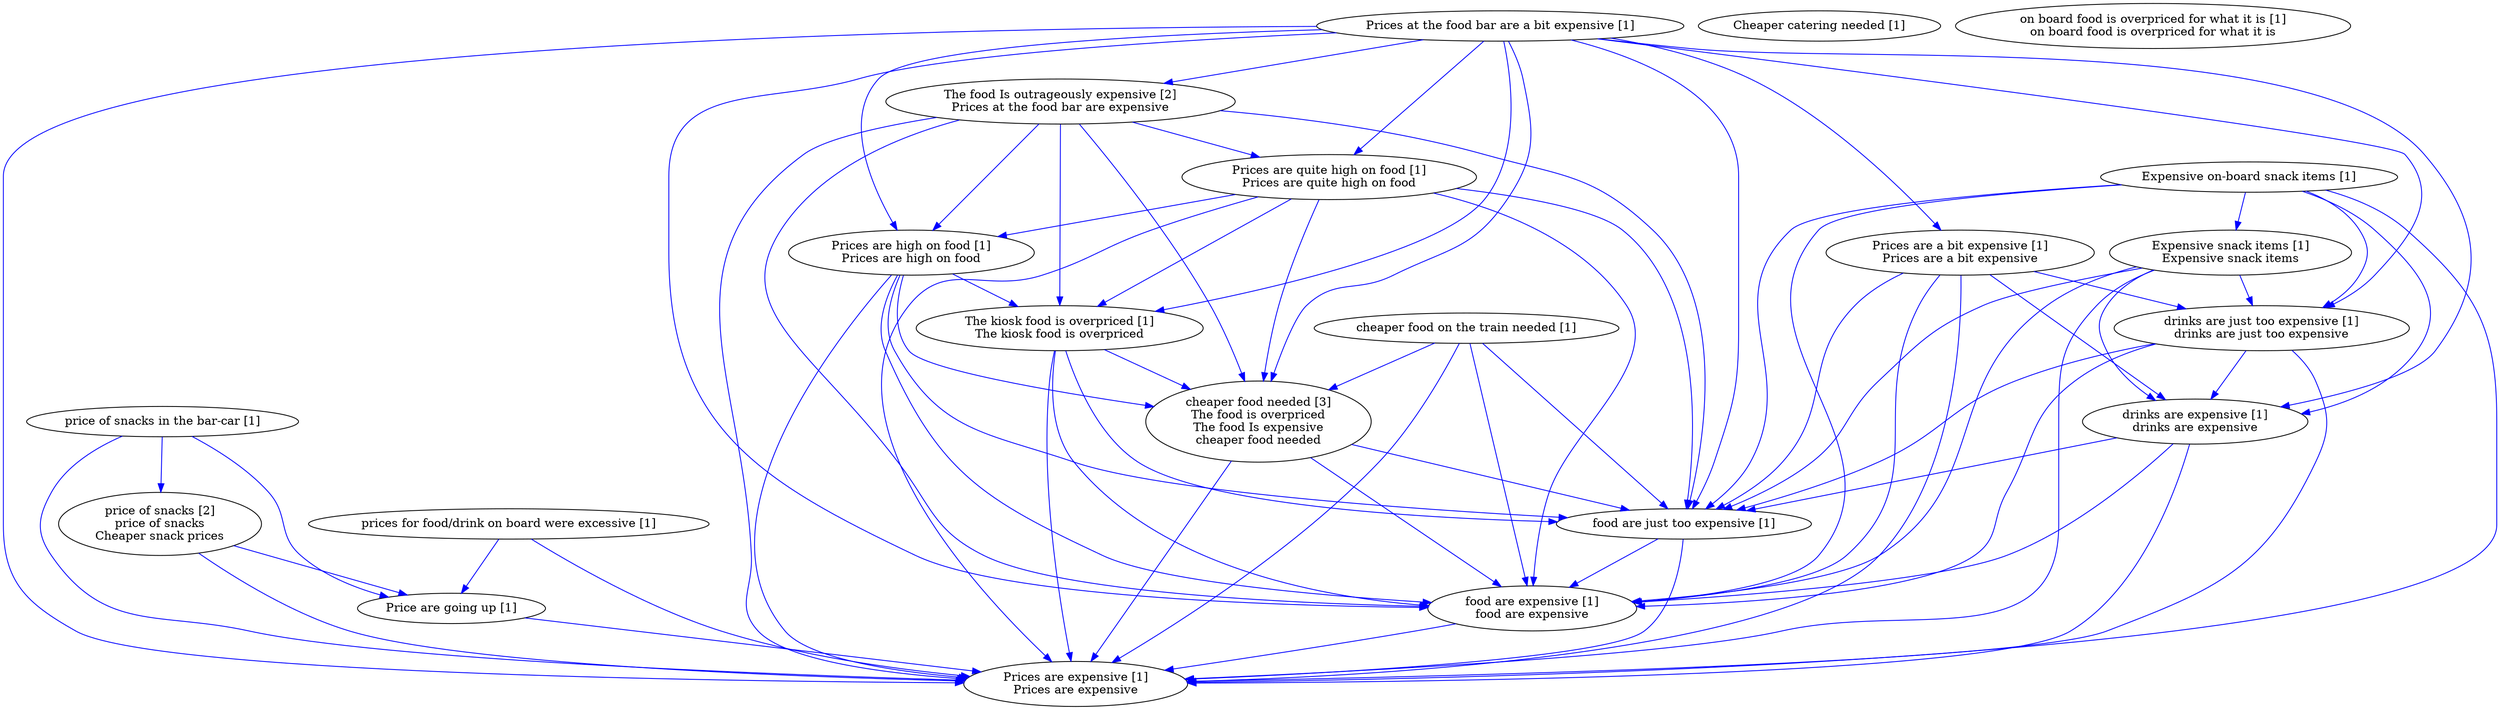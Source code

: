 digraph collapsedGraph {
"The food Is outrageously expensive [2]\nPrices at the food bar are expensive""cheaper food needed [3]\nThe food is overpriced\nThe food Is expensive\ncheaper food needed""price of snacks [2]\nprice of snacks\nCheaper snack prices""Cheaper catering needed [1]""Expensive on-board snack items [1]""Expensive snack items [1]\nExpensive snack items""Price are going up [1]""Prices are quite high on food [1]\nPrices are quite high on food""Prices are high on food [1]\nPrices are high on food""Prices at the food bar are a bit expensive [1]""Prices are expensive [1]\nPrices are expensive""Prices are a bit expensive [1]\nPrices are a bit expensive""The kiosk food is overpriced [1]\nThe kiosk food is overpriced""cheaper food on the train needed [1]""drinks are just too expensive [1]\ndrinks are just too expensive""drinks are expensive [1]\ndrinks are expensive""food are just too expensive [1]""food are expensive [1]\nfood are expensive""on board food is overpriced for what it is [1]\non board food is overpriced for what it is""price of snacks in the bar-car [1]""prices for food/drink on board were excessive [1]""The kiosk food is overpriced [1]\nThe kiosk food is overpriced" -> "cheaper food needed [3]\nThe food is overpriced\nThe food Is expensive\ncheaper food needed" [color=blue]
"price of snacks [2]\nprice of snacks\nCheaper snack prices" -> "Prices are expensive [1]\nPrices are expensive" [color=blue]
"Expensive snack items [1]\nExpensive snack items" -> "drinks are just too expensive [1]\ndrinks are just too expensive" [color=blue]
"Prices are a bit expensive [1]\nPrices are a bit expensive" -> "drinks are expensive [1]\ndrinks are expensive" [color=blue]
"prices for food/drink on board were excessive [1]" -> "Prices are expensive [1]\nPrices are expensive" [color=blue]
"cheaper food needed [3]\nThe food is overpriced\nThe food Is expensive\ncheaper food needed" -> "food are expensive [1]\nfood are expensive" [color=blue]
"cheaper food needed [3]\nThe food is overpriced\nThe food Is expensive\ncheaper food needed" -> "food are just too expensive [1]" [color=blue]
"Prices are quite high on food [1]\nPrices are quite high on food" -> "The kiosk food is overpriced [1]\nThe kiosk food is overpriced" [color=blue]
"Prices are quite high on food [1]\nPrices are quite high on food" -> "food are expensive [1]\nfood are expensive" [color=blue]
"Prices are quite high on food [1]\nPrices are quite high on food" -> "Prices are expensive [1]\nPrices are expensive" [color=blue]
"Prices are quite high on food [1]\nPrices are quite high on food" -> "food are just too expensive [1]" [color=blue]
"cheaper food on the train needed [1]" -> "cheaper food needed [3]\nThe food is overpriced\nThe food Is expensive\ncheaper food needed" [color=blue]
"cheaper food on the train needed [1]" -> "food are just too expensive [1]" [color=blue]
"cheaper food on the train needed [1]" -> "food are expensive [1]\nfood are expensive" [color=blue]
"price of snacks [2]\nprice of snacks\nCheaper snack prices" -> "Price are going up [1]" [color=blue]
"The food Is outrageously expensive [2]\nPrices at the food bar are expensive" -> "Prices are quite high on food [1]\nPrices are quite high on food" [color=blue]
"food are just too expensive [1]" -> "Prices are expensive [1]\nPrices are expensive" [color=blue]
"Prices are quite high on food [1]\nPrices are quite high on food" -> "cheaper food needed [3]\nThe food is overpriced\nThe food Is expensive\ncheaper food needed" [color=blue]
"Prices are a bit expensive [1]\nPrices are a bit expensive" -> "food are just too expensive [1]" [color=blue]
"Prices are a bit expensive [1]\nPrices are a bit expensive" -> "food are expensive [1]\nfood are expensive" [color=blue]
"The food Is outrageously expensive [2]\nPrices at the food bar are expensive" -> "Prices are high on food [1]\nPrices are high on food" [color=blue]
"food are expensive [1]\nfood are expensive" -> "Prices are expensive [1]\nPrices are expensive" [color=blue]
"The food Is outrageously expensive [2]\nPrices at the food bar are expensive" -> "cheaper food needed [3]\nThe food is overpriced\nThe food Is expensive\ncheaper food needed" [color=blue]
"drinks are expensive [1]\ndrinks are expensive" -> "Prices are expensive [1]\nPrices are expensive" [color=blue]
"drinks are expensive [1]\ndrinks are expensive" -> "food are just too expensive [1]" [color=blue]
"The food Is outrageously expensive [2]\nPrices at the food bar are expensive" -> "Prices are expensive [1]\nPrices are expensive" [color=blue]
"drinks are expensive [1]\ndrinks are expensive" -> "food are expensive [1]\nfood are expensive" [color=blue]
"Expensive on-board snack items [1]" -> "Prices are expensive [1]\nPrices are expensive" [color=blue]
"The kiosk food is overpriced [1]\nThe kiosk food is overpriced" -> "food are expensive [1]\nfood are expensive" [color=blue]
"The kiosk food is overpriced [1]\nThe kiosk food is overpriced" -> "food are just too expensive [1]" [color=blue]
"The food Is outrageously expensive [2]\nPrices at the food bar are expensive" -> "The kiosk food is overpriced [1]\nThe kiosk food is overpriced" [color=blue]
"Prices are a bit expensive [1]\nPrices are a bit expensive" -> "drinks are just too expensive [1]\ndrinks are just too expensive" [color=blue]
"Expensive on-board snack items [1]" -> "drinks are expensive [1]\ndrinks are expensive" [color=blue]
"prices for food/drink on board were excessive [1]" -> "Price are going up [1]" [color=blue]
"The food Is outrageously expensive [2]\nPrices at the food bar are expensive" -> "food are just too expensive [1]" [color=blue]
"price of snacks in the bar-car [1]" -> "Prices are expensive [1]\nPrices are expensive" [color=blue]
"The food Is outrageously expensive [2]\nPrices at the food bar are expensive" -> "food are expensive [1]\nfood are expensive" [color=blue]
"price of snacks in the bar-car [1]" -> "Price are going up [1]" [color=blue]
"Prices at the food bar are a bit expensive [1]" -> "cheaper food needed [3]\nThe food is overpriced\nThe food Is expensive\ncheaper food needed" [color=blue]
"Prices at the food bar are a bit expensive [1]" -> "Prices are high on food [1]\nPrices are high on food" [color=blue]
"price of snacks in the bar-car [1]" -> "price of snacks [2]\nprice of snacks\nCheaper snack prices" [color=blue]
"Prices at the food bar are a bit expensive [1]" -> "Prices are quite high on food [1]\nPrices are quite high on food" [color=blue]
"Prices are high on food [1]\nPrices are high on food" -> "Prices are expensive [1]\nPrices are expensive" [color=blue]
"drinks are just too expensive [1]\ndrinks are just too expensive" -> "Prices are expensive [1]\nPrices are expensive" [color=blue]
"drinks are just too expensive [1]\ndrinks are just too expensive" -> "food are just too expensive [1]" [color=blue]
"drinks are just too expensive [1]\ndrinks are just too expensive" -> "food are expensive [1]\nfood are expensive" [color=blue]
"Prices are high on food [1]\nPrices are high on food" -> "The kiosk food is overpriced [1]\nThe kiosk food is overpriced" [color=blue]
"Prices at the food bar are a bit expensive [1]" -> "The kiosk food is overpriced [1]\nThe kiosk food is overpriced" [color=blue]
"Expensive on-board snack items [1]" -> "food are just too expensive [1]" [color=blue]
"Expensive on-board snack items [1]" -> "food are expensive [1]\nfood are expensive" [color=blue]
"Prices are high on food [1]\nPrices are high on food" -> "food are expensive [1]\nfood are expensive" [color=blue]
"Prices are high on food [1]\nPrices are high on food" -> "cheaper food needed [3]\nThe food is overpriced\nThe food Is expensive\ncheaper food needed" [color=blue]
"Prices are high on food [1]\nPrices are high on food" -> "food are just too expensive [1]" [color=blue]
"Prices at the food bar are a bit expensive [1]" -> "The food Is outrageously expensive [2]\nPrices at the food bar are expensive" [color=blue]
"Prices at the food bar are a bit expensive [1]" -> "food are just too expensive [1]" [color=blue]
"Prices at the food bar are a bit expensive [1]" -> "food are expensive [1]\nfood are expensive" [color=blue]
"Expensive on-board snack items [1]" -> "drinks are just too expensive [1]\ndrinks are just too expensive" [color=blue]
"Price are going up [1]" -> "Prices are expensive [1]\nPrices are expensive" [color=blue]
"Expensive snack items [1]\nExpensive snack items" -> "Prices are expensive [1]\nPrices are expensive" [color=blue]
"Expensive snack items [1]\nExpensive snack items" -> "drinks are expensive [1]\ndrinks are expensive" [color=blue]
"Expensive snack items [1]\nExpensive snack items" -> "food are just too expensive [1]" [color=blue]
"Expensive snack items [1]\nExpensive snack items" -> "food are expensive [1]\nfood are expensive" [color=blue]
"Expensive on-board snack items [1]" -> "Expensive snack items [1]\nExpensive snack items" [color=blue]
"Prices are quite high on food [1]\nPrices are quite high on food" -> "Prices are high on food [1]\nPrices are high on food" [color=blue]
"Prices at the food bar are a bit expensive [1]" -> "Prices are a bit expensive [1]\nPrices are a bit expensive" [color=blue]
"Prices are a bit expensive [1]\nPrices are a bit expensive" -> "Prices are expensive [1]\nPrices are expensive" [color=blue]
"Prices at the food bar are a bit expensive [1]" -> "Prices are expensive [1]\nPrices are expensive" [color=blue]
"drinks are just too expensive [1]\ndrinks are just too expensive" -> "drinks are expensive [1]\ndrinks are expensive" [color=blue]
"food are just too expensive [1]" -> "food are expensive [1]\nfood are expensive" [color=blue]
"Prices at the food bar are a bit expensive [1]" -> "drinks are expensive [1]\ndrinks are expensive" [color=blue]
"Prices at the food bar are a bit expensive [1]" -> "drinks are just too expensive [1]\ndrinks are just too expensive" [color=blue]
"The kiosk food is overpriced [1]\nThe kiosk food is overpriced" -> "Prices are expensive [1]\nPrices are expensive" [color=blue]
"cheaper food on the train needed [1]" -> "Prices are expensive [1]\nPrices are expensive" [color=blue]
"cheaper food needed [3]\nThe food is overpriced\nThe food Is expensive\ncheaper food needed" -> "Prices are expensive [1]\nPrices are expensive" [color=blue]
}